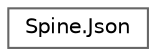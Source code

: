 digraph "类继承关系图"
{
 // LATEX_PDF_SIZE
  bgcolor="transparent";
  edge [fontname=Helvetica,fontsize=10,labelfontname=Helvetica,labelfontsize=10];
  node [fontname=Helvetica,fontsize=10,shape=box,height=0.2,width=0.4];
  rankdir="LR";
  Node0 [id="Node000000",label="Spine.Json",height=0.2,width=0.4,color="grey40", fillcolor="white", style="filled",URL="$class_spine_1_1_json.html",tooltip=" "];
}
